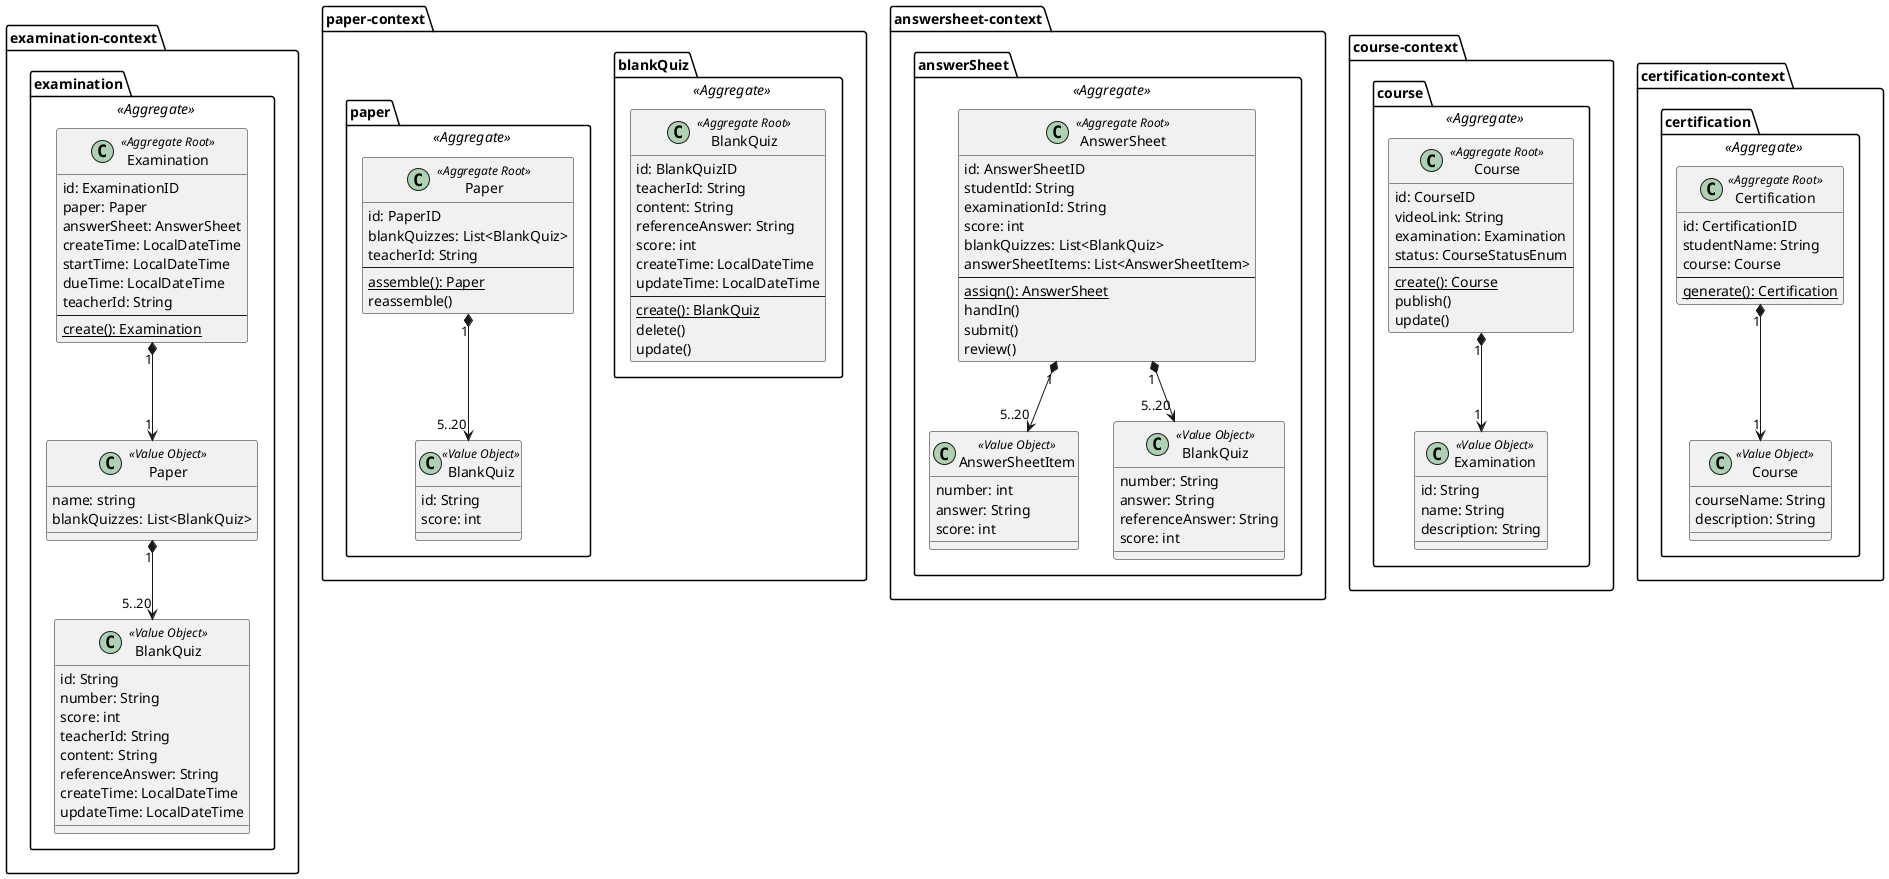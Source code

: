 @startuml
package examination-context {
    package examination <<Aggregate>> {
        class Examination <<Aggregate Root>> {
            id: ExaminationID
            paper: Paper
            answerSheet: AnswerSheet
            createTime: LocalDateTime
            startTime: LocalDateTime
            dueTime: LocalDateTime
            teacherId: String
            --
            {static} create(): Examination
        }

        class "Paper" as pr <<Value Object>> {
            name: string
            blankQuizzes: List<BlankQuiz>
        }
        Examination "1" *--> "1" pr

        class "BlankQuiz" as bq <<Value Object>> {
                id: String
                number: String
                score: int
                teacherId: String
                content: String
                referenceAnswer: String
                createTime: LocalDateTime
                updateTime: LocalDateTime
        }
        pr "1" *--> "5..20" bq
    }
}

package paper-context {
    package blankQuiz <<Aggregate>> {
        class BlankQuiz <<Aggregate Root>> {
            id: BlankQuizID
            teacherId: String
            content: String
            referenceAnswer: String
            score: int
            createTime: LocalDateTime
            updateTime: LocalDateTime
            --
            {static} create(): BlankQuiz
            delete()
            update()
        }
    }
    package paper <<Aggregate>> {
        class Paper <<Aggregate Root>> {
            id: PaperID
            blankQuizzes: List<BlankQuiz>
            teacherId: String
            --
            {static} assemble(): Paper
            reassemble()
        }
        class "BlankQuiz" as bqp <<Value Object>> {
            id: String
            score: int
        }
        Paper "1" *--> "5..20" bqp
    }
}

package answersheet-context {
    package answerSheet <<Aggregate>> {
        class AnswerSheet <<Aggregate Root>> {
            id: AnswerSheetID
            studentId: String
            examinationId: String
            score: int
            blankQuizzes: List<BlankQuiz>
            answerSheetItems: List<AnswerSheetItem>
            --
            {static} assign(): AnswerSheet
            handIn()
            submit()
            review()
        }

        AnswerSheet "1" *--> "5..20" AnswerSheetItem
        class AnswerSheetItem <<Value Object>> {
            number: int
            answer: String
            score: int
        }

        class "BlankQuiz" as bqa <<Value Object>> {
            number: String
            answer: String
            referenceAnswer: String
            score: int
        }
        AnswerSheet "1" *--> "5..20" bqa
    }
}

package course-context {
    package course <<Aggregate>> {
        class Course <<Aggregate Root>> {
            id: CourseID
            videoLink: String
            examination: Examination
            status: CourseStatusEnum
            --
            {static} create(): Course
            publish()
            update()
        }

        class "Examination" as exam <<Value Object>> {
            id: String
            name: String
            description: String
        }
        Course "1" *--> "1" exam
    }
}

package certification-context {
    package certification <<Aggregate>> {
        class Certification <<Aggregate Root>> {
            id: CertificationID
            studentName: String
            course: Course
            --
            {static} generate(): Certification
        }
        class "Course" as c <<Value Object>> {
            courseName: String
            description: String
        }
        Certification "1" *--> "1" c
    }
}


@enduml